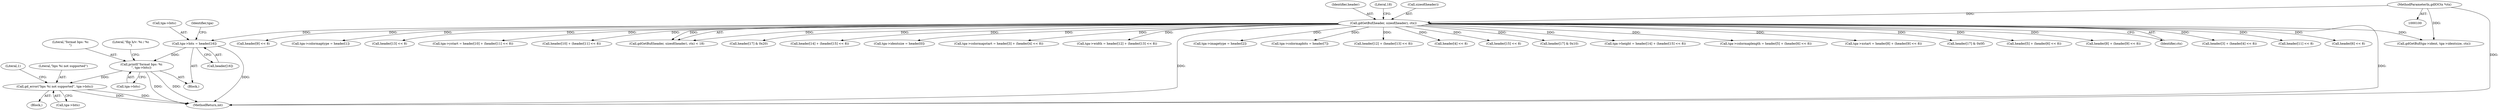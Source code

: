 digraph "0_libgd_10ef1dca63d62433fda13309b4a228782db823f7_0@pointer" {
"1000225" [label="(Call,tga->bits = header[16])"];
"1000107" [label="(Call,gdGetBuf(header, sizeof(header), ctx))"];
"1000101" [label="(MethodParameterIn,gdIOCtx *ctx)"];
"1000265" [label="(Call,printf(\"format bps: %i\n\", tga->bits))"];
"1000302" [label="(Call,gd_error(\"bps %i not supported\", tga->bits))"];
"1000108" [label="(Identifier,header)"];
"1000112" [label="(Literal,18)"];
"1000181" [label="(Call,header[9] << 8)"];
"1000126" [label="(Call,tga->colormaptype = header[1])"];
"1000107" [label="(Call,gdGetBuf(header, sizeof(header), ctx))"];
"1000225" [label="(Call,tga->bits = header[16])"];
"1000267" [label="(Call,tga->bits)"];
"1000207" [label="(Call,header[13] << 8)"];
"1000186" [label="(Call,tga->ystart = header[10] + (header[11] << 8))"];
"1000265" [label="(Call,printf(\"format bps: %i\n\", tga->bits))"];
"1000303" [label="(Literal,\"bps %i not supported\")"];
"1000190" [label="(Call,header[10] + (header[11] << 8))"];
"1000106" [label="(Call,gdGetBuf(header, sizeof(header), ctx) < 18)"];
"1000258" [label="(Call,header[17] & 0x20)"];
"1000216" [label="(Call,header[14] + (header[15] << 8))"];
"1000119" [label="(Call,tga->identsize = header[0])"];
"1000140" [label="(Call,tga->colormapstart = header[3] + (header[4] << 8))"];
"1000295" [label="(Block,)"];
"1000199" [label="(Call,tga->width = header[12] + (header[13] << 8))"];
"1000271" [label="(Literal,\"flip h/v: %i / %i\n\")"];
"1000346" [label="(Call,gdGetBuf(tga->ident, tga->identsize, ctx))"];
"1000133" [label="(Call,tga->imagetype = header[2])"];
"1000166" [label="(Call,tga->colormapbits = header[7])"];
"1000309" [label="(Literal,1)"];
"1000229" [label="(Call,header[16])"];
"1000101" [label="(MethodParameterIn,gdIOCtx *ctx)"];
"1000226" [label="(Call,tga->bits)"];
"1000203" [label="(Call,header[12] + (header[13] << 8))"];
"1000109" [label="(Call,sizeof(header))"];
"1000148" [label="(Call,header[4] << 8)"];
"1000266" [label="(Literal,\"format bps: %i\n\")"];
"1000220" [label="(Call,header[15] << 8)"];
"1000246" [label="(Call,header[17] & 0x10)"];
"1000212" [label="(Call,tga->height = header[14] + (header[15] << 8))"];
"1000153" [label="(Call,tga->colormaplength = header[5] + (header[6] << 8))"];
"1000234" [label="(Identifier,tga)"];
"1000173" [label="(Call,tga->xstart = header[8] + (header[9] << 8))"];
"1000356" [label="(MethodReturn,int)"];
"1000236" [label="(Call,header[17] & 0x0f)"];
"1000304" [label="(Call,tga->bits)"];
"1000103" [label="(Block,)"];
"1000157" [label="(Call,header[5] + (header[6] << 8))"];
"1000177" [label="(Call,header[8] + (header[9] << 8))"];
"1000111" [label="(Identifier,ctx)"];
"1000144" [label="(Call,header[3] + (header[4] << 8))"];
"1000302" [label="(Call,gd_error(\"bps %i not supported\", tga->bits))"];
"1000194" [label="(Call,header[11] << 8)"];
"1000161" [label="(Call,header[6] << 8)"];
"1000225" -> "1000103"  [label="AST: "];
"1000225" -> "1000229"  [label="CFG: "];
"1000226" -> "1000225"  [label="AST: "];
"1000229" -> "1000225"  [label="AST: "];
"1000234" -> "1000225"  [label="CFG: "];
"1000225" -> "1000356"  [label="DDG: "];
"1000107" -> "1000225"  [label="DDG: "];
"1000225" -> "1000265"  [label="DDG: "];
"1000107" -> "1000106"  [label="AST: "];
"1000107" -> "1000111"  [label="CFG: "];
"1000108" -> "1000107"  [label="AST: "];
"1000109" -> "1000107"  [label="AST: "];
"1000111" -> "1000107"  [label="AST: "];
"1000112" -> "1000107"  [label="CFG: "];
"1000107" -> "1000356"  [label="DDG: "];
"1000107" -> "1000356"  [label="DDG: "];
"1000107" -> "1000106"  [label="DDG: "];
"1000107" -> "1000106"  [label="DDG: "];
"1000101" -> "1000107"  [label="DDG: "];
"1000107" -> "1000119"  [label="DDG: "];
"1000107" -> "1000126"  [label="DDG: "];
"1000107" -> "1000133"  [label="DDG: "];
"1000107" -> "1000140"  [label="DDG: "];
"1000107" -> "1000144"  [label="DDG: "];
"1000107" -> "1000148"  [label="DDG: "];
"1000107" -> "1000153"  [label="DDG: "];
"1000107" -> "1000157"  [label="DDG: "];
"1000107" -> "1000161"  [label="DDG: "];
"1000107" -> "1000166"  [label="DDG: "];
"1000107" -> "1000173"  [label="DDG: "];
"1000107" -> "1000177"  [label="DDG: "];
"1000107" -> "1000181"  [label="DDG: "];
"1000107" -> "1000186"  [label="DDG: "];
"1000107" -> "1000190"  [label="DDG: "];
"1000107" -> "1000194"  [label="DDG: "];
"1000107" -> "1000199"  [label="DDG: "];
"1000107" -> "1000203"  [label="DDG: "];
"1000107" -> "1000207"  [label="DDG: "];
"1000107" -> "1000212"  [label="DDG: "];
"1000107" -> "1000216"  [label="DDG: "];
"1000107" -> "1000220"  [label="DDG: "];
"1000107" -> "1000236"  [label="DDG: "];
"1000107" -> "1000246"  [label="DDG: "];
"1000107" -> "1000258"  [label="DDG: "];
"1000107" -> "1000346"  [label="DDG: "];
"1000101" -> "1000100"  [label="AST: "];
"1000101" -> "1000356"  [label="DDG: "];
"1000101" -> "1000346"  [label="DDG: "];
"1000265" -> "1000103"  [label="AST: "];
"1000265" -> "1000267"  [label="CFG: "];
"1000266" -> "1000265"  [label="AST: "];
"1000267" -> "1000265"  [label="AST: "];
"1000271" -> "1000265"  [label="CFG: "];
"1000265" -> "1000356"  [label="DDG: "];
"1000265" -> "1000356"  [label="DDG: "];
"1000265" -> "1000302"  [label="DDG: "];
"1000302" -> "1000295"  [label="AST: "];
"1000302" -> "1000304"  [label="CFG: "];
"1000303" -> "1000302"  [label="AST: "];
"1000304" -> "1000302"  [label="AST: "];
"1000309" -> "1000302"  [label="CFG: "];
"1000302" -> "1000356"  [label="DDG: "];
"1000302" -> "1000356"  [label="DDG: "];
}
